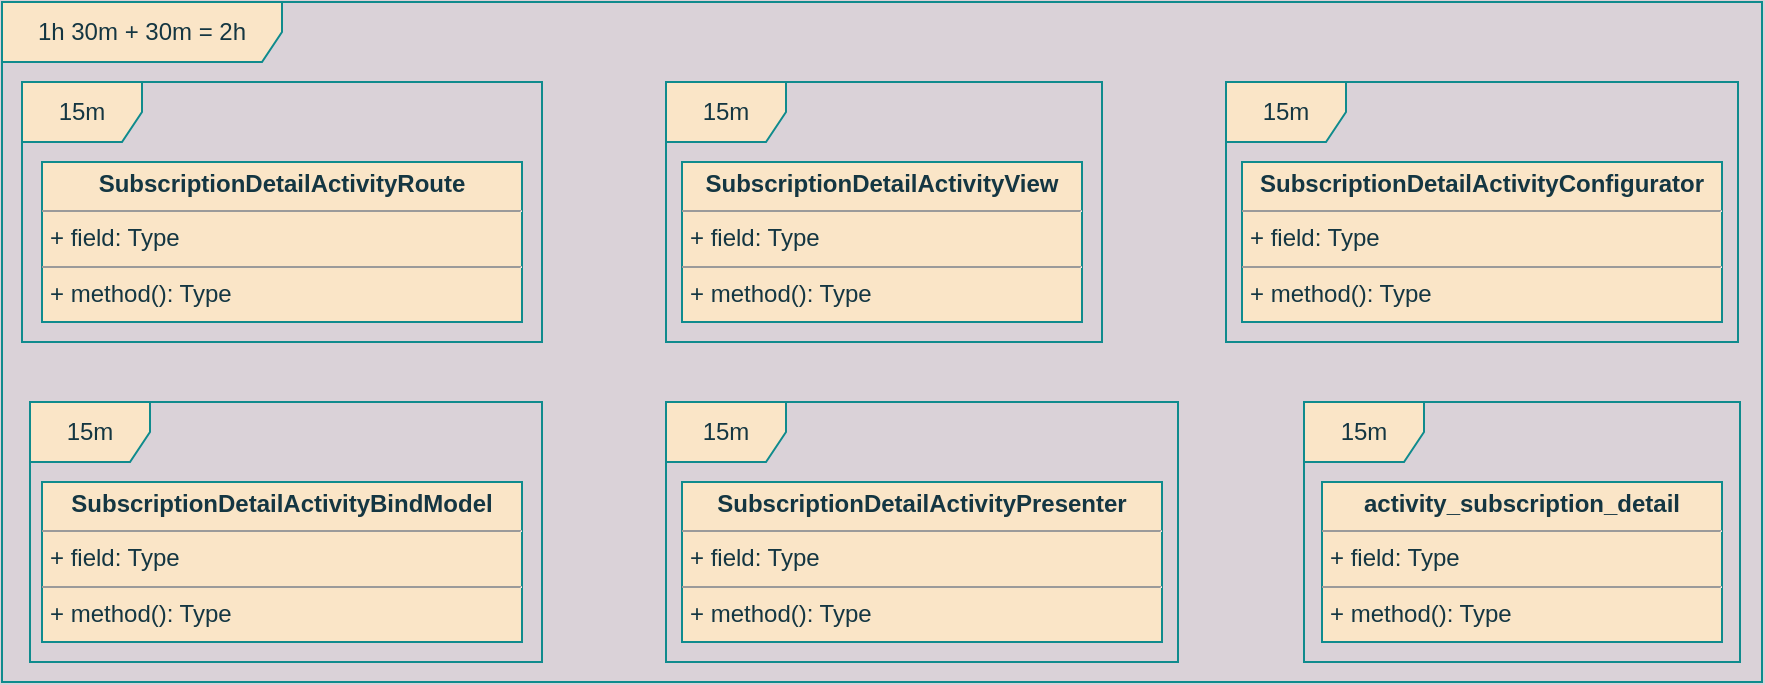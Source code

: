 <mxfile version="20.0.3" type="github">
  <diagram id="bE2OyWE5uhzuSkG6hx06" name="Page-1">
    <mxGraphModel dx="823" dy="522" grid="1" gridSize="10" guides="1" tooltips="1" connect="1" arrows="1" fold="1" page="1" pageScale="1" pageWidth="827" pageHeight="1169" background="#DAD2D8" math="0" shadow="0">
      <root>
        <mxCell id="0" />
        <mxCell id="1" parent="0" />
        <mxCell id="k86pKBLl1OzNh-qeHhB8-1" value="&lt;p style=&quot;margin:0px;margin-top:4px;text-align:center;&quot;&gt;&lt;b&gt;SubscriptionDetailActivityView&lt;/b&gt;&lt;/p&gt;&lt;hr size=&quot;1&quot;&gt;&lt;p style=&quot;margin:0px;margin-left:4px;&quot;&gt;+ field: Type&lt;/p&gt;&lt;hr size=&quot;1&quot;&gt;&lt;p style=&quot;margin:0px;margin-left:4px;&quot;&gt;+ method(): Type&lt;/p&gt;" style="verticalAlign=top;align=left;overflow=fill;fontSize=12;fontFamily=Helvetica;html=1;rounded=0;sketch=0;fontColor=#143642;strokeColor=#0F8B8D;fillColor=#FAE5C7;" vertex="1" parent="1">
          <mxGeometry x="440" y="120" width="200" height="80" as="geometry" />
        </mxCell>
        <mxCell id="k86pKBLl1OzNh-qeHhB8-2" value="&lt;p style=&quot;margin:0px;margin-top:4px;text-align:center;&quot;&gt;&lt;b&gt;SubscriptionDetailActivityRoute&lt;/b&gt;&lt;/p&gt;&lt;hr size=&quot;1&quot;&gt;&lt;p style=&quot;margin:0px;margin-left:4px;&quot;&gt;+ field: Type&lt;/p&gt;&lt;hr size=&quot;1&quot;&gt;&lt;p style=&quot;margin:0px;margin-left:4px;&quot;&gt;+ method(): Type&lt;/p&gt;" style="verticalAlign=top;align=left;overflow=fill;fontSize=12;fontFamily=Helvetica;html=1;rounded=0;sketch=0;fontColor=#143642;strokeColor=#0F8B8D;fillColor=#FAE5C7;" vertex="1" parent="1">
          <mxGeometry x="120" y="120" width="240" height="80" as="geometry" />
        </mxCell>
        <mxCell id="k86pKBLl1OzNh-qeHhB8-3" value="&lt;p style=&quot;margin:0px;margin-top:4px;text-align:center;&quot;&gt;&lt;b&gt;SubscriptionDetailActivityBindModel&lt;/b&gt;&lt;/p&gt;&lt;hr size=&quot;1&quot;&gt;&lt;p style=&quot;margin:0px;margin-left:4px;&quot;&gt;+ field: Type&lt;/p&gt;&lt;hr size=&quot;1&quot;&gt;&lt;p style=&quot;margin:0px;margin-left:4px;&quot;&gt;+ method(): Type&lt;/p&gt;" style="verticalAlign=top;align=left;overflow=fill;fontSize=12;fontFamily=Helvetica;html=1;rounded=0;sketch=0;fontColor=#143642;strokeColor=#0F8B8D;fillColor=#FAE5C7;" vertex="1" parent="1">
          <mxGeometry x="120" y="280" width="240" height="80" as="geometry" />
        </mxCell>
        <mxCell id="k86pKBLl1OzNh-qeHhB8-4" value="&lt;p style=&quot;margin:0px;margin-top:4px;text-align:center;&quot;&gt;&lt;b&gt;SubscriptionDetailActivityPresenter&lt;/b&gt;&lt;/p&gt;&lt;hr size=&quot;1&quot;&gt;&lt;p style=&quot;margin:0px;margin-left:4px;&quot;&gt;+ field: Type&lt;/p&gt;&lt;hr size=&quot;1&quot;&gt;&lt;p style=&quot;margin:0px;margin-left:4px;&quot;&gt;+ method(): Type&lt;/p&gt;" style="verticalAlign=top;align=left;overflow=fill;fontSize=12;fontFamily=Helvetica;html=1;rounded=0;sketch=0;fontColor=#143642;strokeColor=#0F8B8D;fillColor=#FAE5C7;" vertex="1" parent="1">
          <mxGeometry x="440" y="280" width="240" height="80" as="geometry" />
        </mxCell>
        <mxCell id="k86pKBLl1OzNh-qeHhB8-6" value="&lt;p style=&quot;margin:0px;margin-top:4px;text-align:center;&quot;&gt;&lt;b&gt;SubscriptionDetailActivityConfigurator&lt;/b&gt;&lt;/p&gt;&lt;hr size=&quot;1&quot;&gt;&lt;p style=&quot;margin:0px;margin-left:4px;&quot;&gt;+ field: Type&lt;/p&gt;&lt;hr size=&quot;1&quot;&gt;&lt;p style=&quot;margin:0px;margin-left:4px;&quot;&gt;+ method(): Type&lt;/p&gt;" style="verticalAlign=top;align=left;overflow=fill;fontSize=12;fontFamily=Helvetica;html=1;rounded=0;sketch=0;fontColor=#143642;strokeColor=#0F8B8D;fillColor=#FAE5C7;" vertex="1" parent="1">
          <mxGeometry x="720" y="120" width="240" height="80" as="geometry" />
        </mxCell>
        <mxCell id="k86pKBLl1OzNh-qeHhB8-7" value="&lt;p style=&quot;margin:0px;margin-top:4px;text-align:center;&quot;&gt;&lt;b&gt;activity_subscription_detail&lt;/b&gt;&lt;/p&gt;&lt;hr size=&quot;1&quot;&gt;&lt;p style=&quot;margin:0px;margin-left:4px;&quot;&gt;+ field: Type&lt;/p&gt;&lt;hr size=&quot;1&quot;&gt;&lt;p style=&quot;margin:0px;margin-left:4px;&quot;&gt;+ method(): Type&lt;/p&gt;" style="verticalAlign=top;align=left;overflow=fill;fontSize=12;fontFamily=Helvetica;html=1;rounded=0;sketch=0;fontColor=#143642;strokeColor=#0F8B8D;fillColor=#FAE5C7;" vertex="1" parent="1">
          <mxGeometry x="760" y="280" width="200" height="80" as="geometry" />
        </mxCell>
        <mxCell id="k86pKBLl1OzNh-qeHhB8-8" value="15m" style="shape=umlFrame;whiteSpace=wrap;html=1;rounded=0;sketch=0;fontColor=#143642;strokeColor=#0F8B8D;fillColor=#FAE5C7;" vertex="1" parent="1">
          <mxGeometry x="110" y="80" width="260" height="130" as="geometry" />
        </mxCell>
        <mxCell id="k86pKBLl1OzNh-qeHhB8-9" value="15m" style="shape=umlFrame;whiteSpace=wrap;html=1;rounded=0;sketch=0;fontColor=#143642;strokeColor=#0F8B8D;fillColor=#FAE5C7;" vertex="1" parent="1">
          <mxGeometry x="114" y="240" width="256" height="130" as="geometry" />
        </mxCell>
        <mxCell id="k86pKBLl1OzNh-qeHhB8-10" value="15m" style="shape=umlFrame;whiteSpace=wrap;html=1;rounded=0;sketch=0;fontColor=#143642;strokeColor=#0F8B8D;fillColor=#FAE5C7;" vertex="1" parent="1">
          <mxGeometry x="432" y="80" width="218" height="130" as="geometry" />
        </mxCell>
        <mxCell id="k86pKBLl1OzNh-qeHhB8-11" value="15m" style="shape=umlFrame;whiteSpace=wrap;html=1;rounded=0;sketch=0;fontColor=#143642;strokeColor=#0F8B8D;fillColor=#FAE5C7;" vertex="1" parent="1">
          <mxGeometry x="432" y="240" width="256" height="130" as="geometry" />
        </mxCell>
        <mxCell id="k86pKBLl1OzNh-qeHhB8-12" value="15m" style="shape=umlFrame;whiteSpace=wrap;html=1;rounded=0;sketch=0;fontColor=#143642;strokeColor=#0F8B8D;fillColor=#FAE5C7;" vertex="1" parent="1">
          <mxGeometry x="712" y="80" width="256" height="130" as="geometry" />
        </mxCell>
        <mxCell id="k86pKBLl1OzNh-qeHhB8-13" value="15m" style="shape=umlFrame;whiteSpace=wrap;html=1;rounded=0;sketch=0;fontColor=#143642;strokeColor=#0F8B8D;fillColor=#FAE5C7;" vertex="1" parent="1">
          <mxGeometry x="751" y="240" width="218" height="130" as="geometry" />
        </mxCell>
        <mxCell id="k86pKBLl1OzNh-qeHhB8-14" value="1h 30m + 30m = 2h" style="shape=umlFrame;whiteSpace=wrap;html=1;rounded=0;sketch=0;fontColor=#143642;strokeColor=#0F8B8D;fillColor=#FAE5C7;width=140;height=30;" vertex="1" parent="1">
          <mxGeometry x="100" y="40" width="880" height="340" as="geometry" />
        </mxCell>
      </root>
    </mxGraphModel>
  </diagram>
</mxfile>
